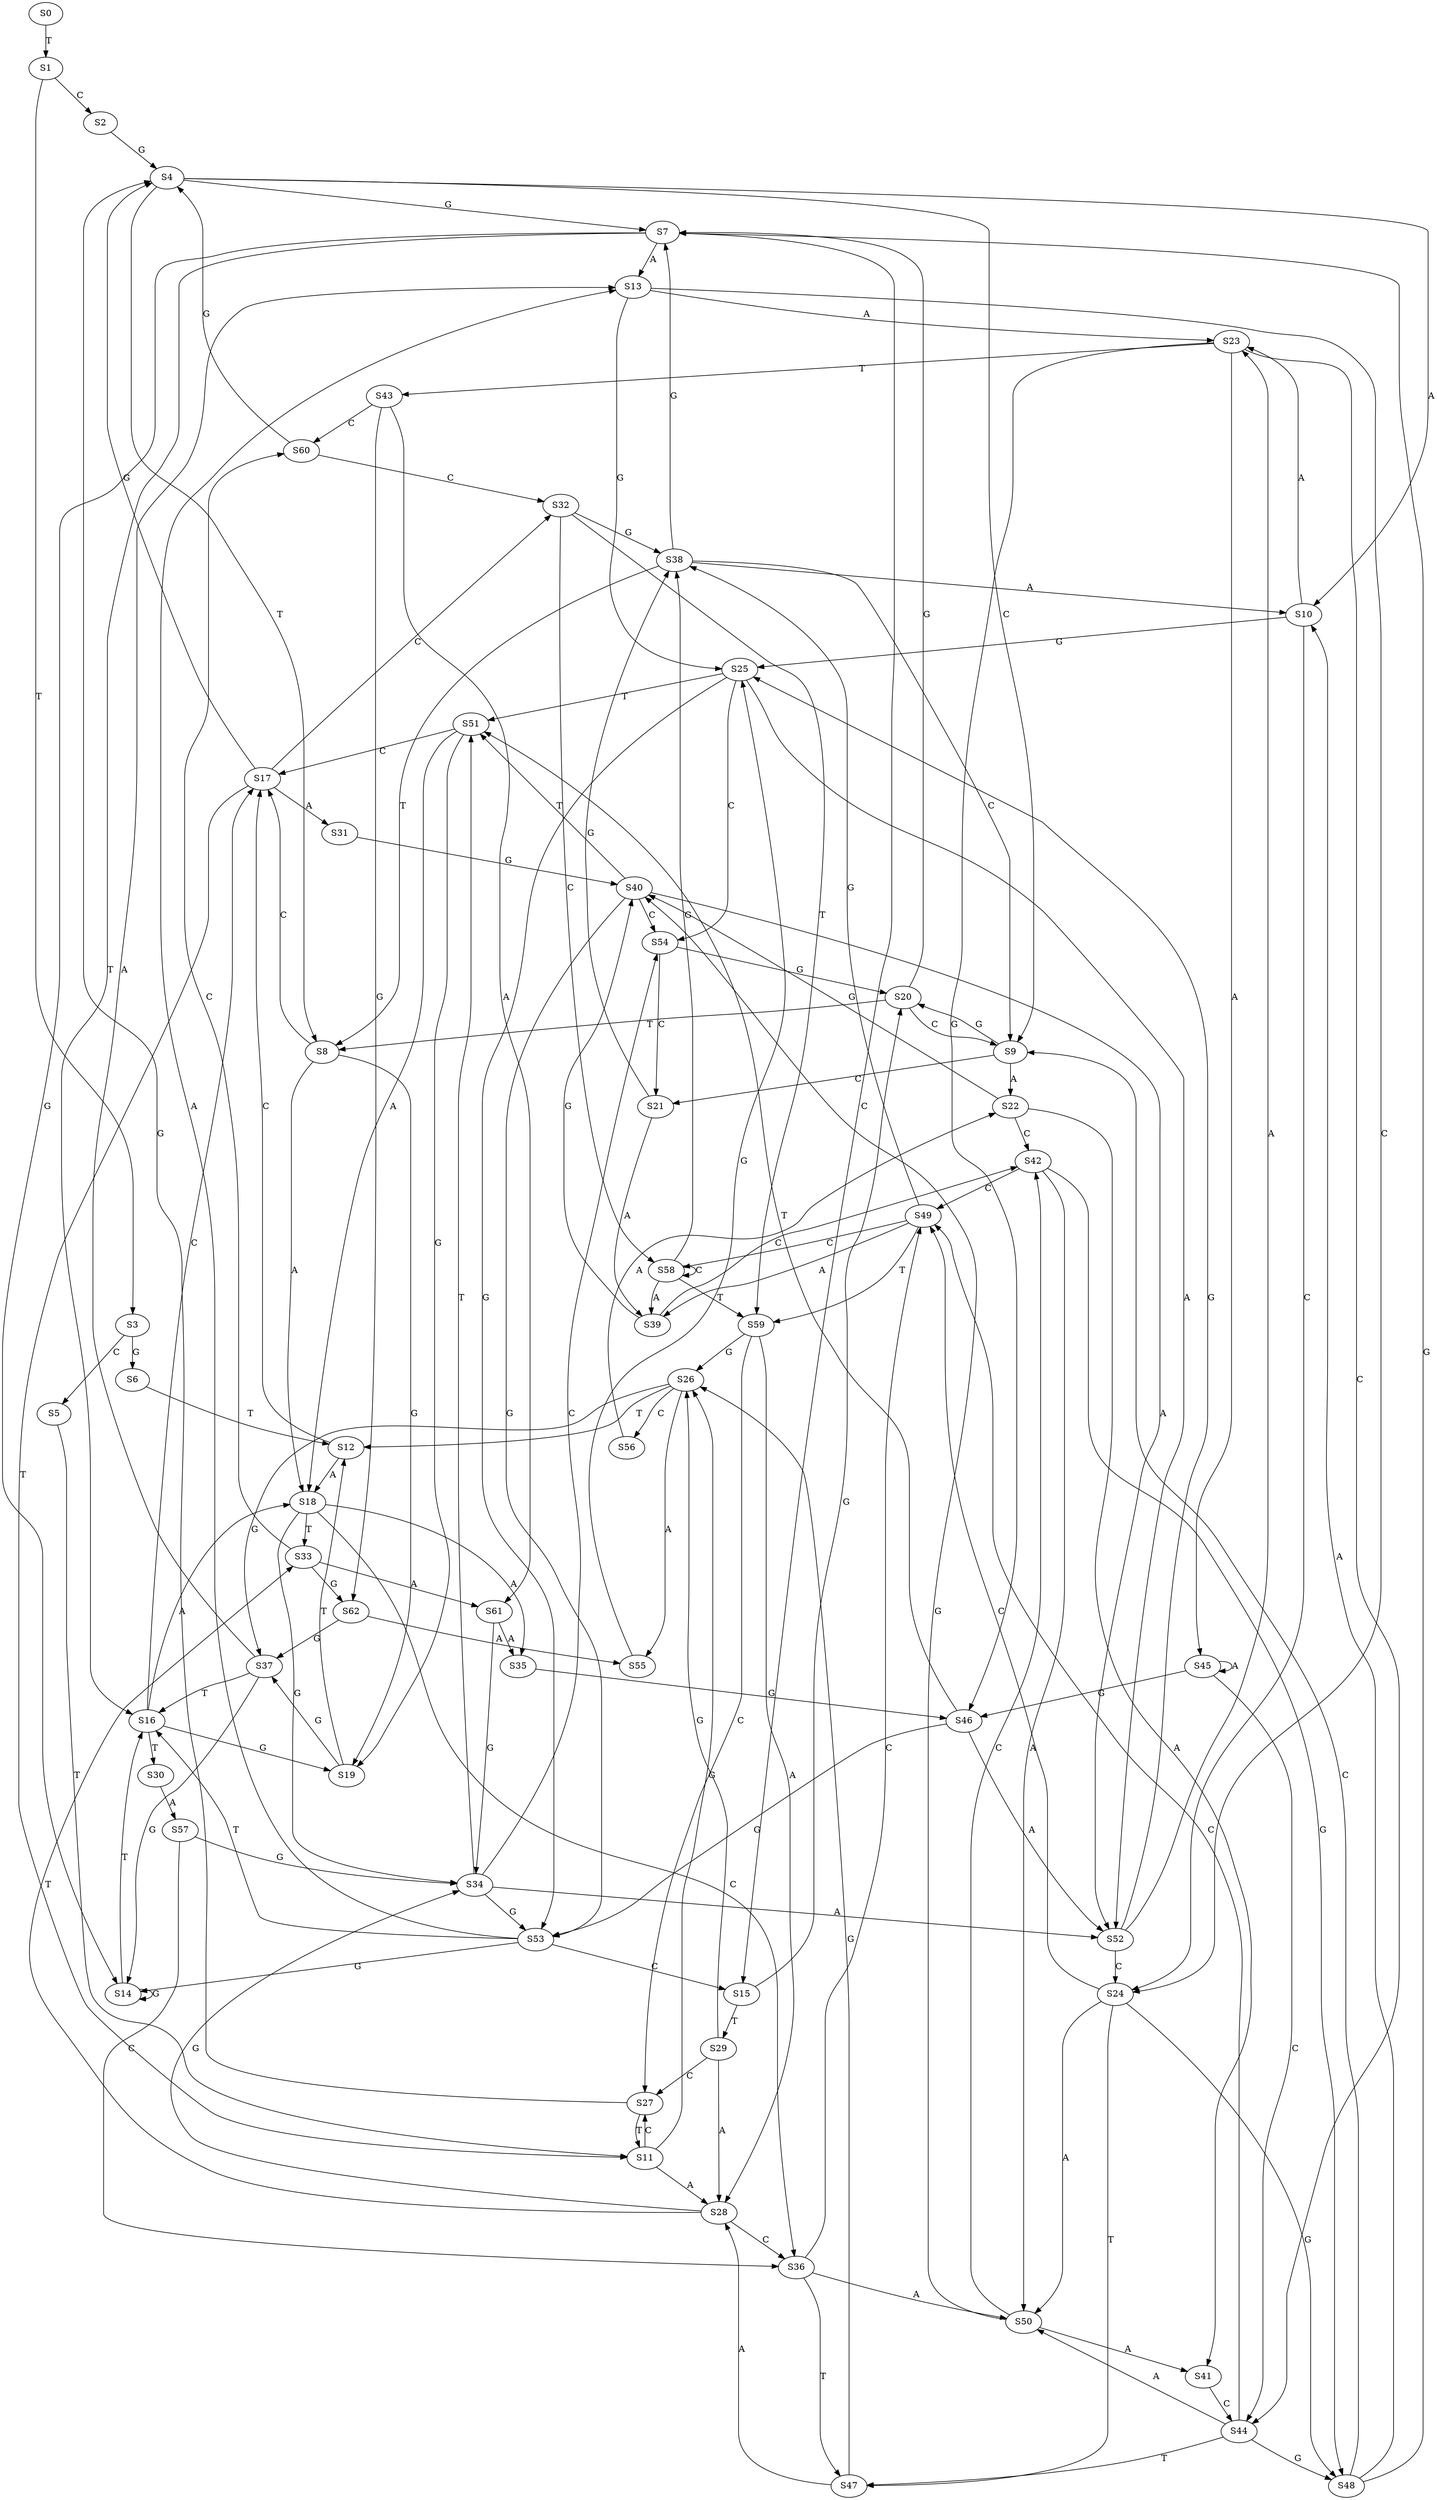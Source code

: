 strict digraph  {
	S0 -> S1 [ label = T ];
	S1 -> S2 [ label = C ];
	S1 -> S3 [ label = T ];
	S2 -> S4 [ label = G ];
	S3 -> S5 [ label = C ];
	S3 -> S6 [ label = G ];
	S4 -> S7 [ label = G ];
	S4 -> S8 [ label = T ];
	S4 -> S9 [ label = C ];
	S4 -> S10 [ label = A ];
	S5 -> S11 [ label = T ];
	S6 -> S12 [ label = T ];
	S7 -> S13 [ label = A ];
	S7 -> S14 [ label = G ];
	S7 -> S15 [ label = C ];
	S7 -> S16 [ label = T ];
	S8 -> S17 [ label = C ];
	S8 -> S18 [ label = A ];
	S8 -> S19 [ label = G ];
	S9 -> S20 [ label = G ];
	S9 -> S21 [ label = C ];
	S9 -> S22 [ label = A ];
	S10 -> S23 [ label = A ];
	S10 -> S24 [ label = C ];
	S10 -> S25 [ label = G ];
	S11 -> S26 [ label = G ];
	S11 -> S27 [ label = C ];
	S11 -> S28 [ label = A ];
	S12 -> S17 [ label = C ];
	S12 -> S18 [ label = A ];
	S13 -> S23 [ label = A ];
	S13 -> S24 [ label = C ];
	S13 -> S25 [ label = G ];
	S14 -> S16 [ label = T ];
	S14 -> S14 [ label = G ];
	S15 -> S29 [ label = T ];
	S15 -> S20 [ label = G ];
	S16 -> S18 [ label = A ];
	S16 -> S19 [ label = G ];
	S16 -> S30 [ label = T ];
	S16 -> S17 [ label = C ];
	S17 -> S11 [ label = T ];
	S17 -> S4 [ label = G ];
	S17 -> S31 [ label = A ];
	S17 -> S32 [ label = C ];
	S18 -> S33 [ label = T ];
	S18 -> S34 [ label = G ];
	S18 -> S35 [ label = A ];
	S18 -> S36 [ label = C ];
	S19 -> S12 [ label = T ];
	S19 -> S37 [ label = G ];
	S20 -> S7 [ label = G ];
	S20 -> S9 [ label = C ];
	S20 -> S8 [ label = T ];
	S21 -> S38 [ label = G ];
	S21 -> S39 [ label = A ];
	S22 -> S40 [ label = G ];
	S22 -> S41 [ label = A ];
	S22 -> S42 [ label = C ];
	S23 -> S43 [ label = T ];
	S23 -> S44 [ label = C ];
	S23 -> S45 [ label = A ];
	S23 -> S46 [ label = G ];
	S24 -> S47 [ label = T ];
	S24 -> S48 [ label = G ];
	S24 -> S49 [ label = C ];
	S24 -> S50 [ label = A ];
	S25 -> S51 [ label = T ];
	S25 -> S52 [ label = A ];
	S25 -> S53 [ label = G ];
	S25 -> S54 [ label = C ];
	S26 -> S55 [ label = A ];
	S26 -> S12 [ label = T ];
	S26 -> S56 [ label = C ];
	S26 -> S37 [ label = G ];
	S27 -> S11 [ label = T ];
	S27 -> S4 [ label = G ];
	S28 -> S34 [ label = G ];
	S28 -> S33 [ label = T ];
	S28 -> S36 [ label = C ];
	S29 -> S28 [ label = A ];
	S29 -> S27 [ label = C ];
	S29 -> S26 [ label = G ];
	S30 -> S57 [ label = A ];
	S31 -> S40 [ label = G ];
	S32 -> S58 [ label = C ];
	S32 -> S59 [ label = T ];
	S32 -> S38 [ label = G ];
	S33 -> S60 [ label = C ];
	S33 -> S61 [ label = A ];
	S33 -> S62 [ label = G ];
	S34 -> S51 [ label = T ];
	S34 -> S52 [ label = A ];
	S34 -> S54 [ label = C ];
	S34 -> S53 [ label = G ];
	S35 -> S46 [ label = G ];
	S36 -> S49 [ label = C ];
	S36 -> S47 [ label = T ];
	S36 -> S50 [ label = A ];
	S37 -> S16 [ label = T ];
	S37 -> S14 [ label = G ];
	S37 -> S13 [ label = A ];
	S38 -> S10 [ label = A ];
	S38 -> S8 [ label = T ];
	S38 -> S7 [ label = G ];
	S38 -> S9 [ label = C ];
	S39 -> S40 [ label = G ];
	S39 -> S42 [ label = C ];
	S40 -> S53 [ label = G ];
	S40 -> S51 [ label = T ];
	S40 -> S52 [ label = A ];
	S40 -> S54 [ label = C ];
	S41 -> S44 [ label = C ];
	S42 -> S49 [ label = C ];
	S42 -> S50 [ label = A ];
	S42 -> S48 [ label = G ];
	S43 -> S61 [ label = A ];
	S43 -> S60 [ label = C ];
	S43 -> S62 [ label = G ];
	S44 -> S50 [ label = A ];
	S44 -> S49 [ label = C ];
	S44 -> S48 [ label = G ];
	S44 -> S47 [ label = T ];
	S45 -> S46 [ label = G ];
	S45 -> S44 [ label = C ];
	S45 -> S45 [ label = A ];
	S46 -> S51 [ label = T ];
	S46 -> S52 [ label = A ];
	S46 -> S53 [ label = G ];
	S47 -> S28 [ label = A ];
	S47 -> S26 [ label = G ];
	S48 -> S7 [ label = G ];
	S48 -> S10 [ label = A ];
	S48 -> S9 [ label = C ];
	S49 -> S58 [ label = C ];
	S49 -> S39 [ label = A ];
	S49 -> S59 [ label = T ];
	S49 -> S38 [ label = G ];
	S50 -> S40 [ label = G ];
	S50 -> S42 [ label = C ];
	S50 -> S41 [ label = A ];
	S51 -> S18 [ label = A ];
	S51 -> S17 [ label = C ];
	S51 -> S19 [ label = G ];
	S52 -> S23 [ label = A ];
	S52 -> S24 [ label = C ];
	S52 -> S25 [ label = G ];
	S53 -> S13 [ label = A ];
	S53 -> S16 [ label = T ];
	S53 -> S15 [ label = C ];
	S53 -> S14 [ label = G ];
	S54 -> S21 [ label = C ];
	S54 -> S20 [ label = G ];
	S55 -> S25 [ label = G ];
	S56 -> S22 [ label = A ];
	S57 -> S36 [ label = C ];
	S57 -> S34 [ label = G ];
	S58 -> S38 [ label = G ];
	S58 -> S58 [ label = C ];
	S58 -> S59 [ label = T ];
	S58 -> S39 [ label = A ];
	S59 -> S28 [ label = A ];
	S59 -> S26 [ label = G ];
	S59 -> S27 [ label = C ];
	S60 -> S32 [ label = C ];
	S60 -> S4 [ label = G ];
	S61 -> S34 [ label = G ];
	S61 -> S35 [ label = A ];
	S62 -> S37 [ label = G ];
	S62 -> S55 [ label = A ];
}

